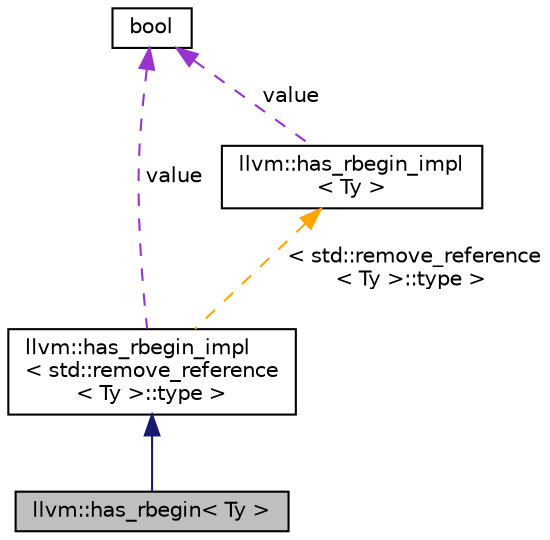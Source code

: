 digraph "llvm::has_rbegin&lt; Ty &gt;"
{
 // LATEX_PDF_SIZE
  bgcolor="transparent";
  edge [fontname="Helvetica",fontsize="10",labelfontname="Helvetica",labelfontsize="10"];
  node [fontname="Helvetica",fontsize="10",shape="box"];
  Node1 [label="llvm::has_rbegin\< Ty \>",height=0.2,width=0.4,color="black", fillcolor="grey75", style="filled", fontcolor="black",tooltip="Metafunction to determine if T& or T has a member called rbegin()."];
  Node2 -> Node1 [dir="back",color="midnightblue",fontsize="10",style="solid",fontname="Helvetica"];
  Node2 [label="llvm::has_rbegin_impl\l\< std::remove_reference\l\< Ty \>::type \>",height=0.2,width=0.4,color="black",URL="$classllvm_1_1has__rbegin__impl.html",tooltip=" "];
  Node3 -> Node2 [dir="back",color="darkorchid3",fontsize="10",style="dashed",label=" value" ,fontname="Helvetica"];
  Node3 [label="bool",height=0.2,width=0.4,color="black",URL="$classbool.html",tooltip=" "];
  Node4 -> Node2 [dir="back",color="orange",fontsize="10",style="dashed",label=" \< std::remove_reference\l\< Ty \>::type \>" ,fontname="Helvetica"];
  Node4 [label="llvm::has_rbegin_impl\l\< Ty \>",height=0.2,width=0.4,color="black",URL="$classllvm_1_1has__rbegin__impl.html",tooltip="Helper to determine if type T has a member called rbegin()."];
  Node3 -> Node4 [dir="back",color="darkorchid3",fontsize="10",style="dashed",label=" value" ,fontname="Helvetica"];
}
